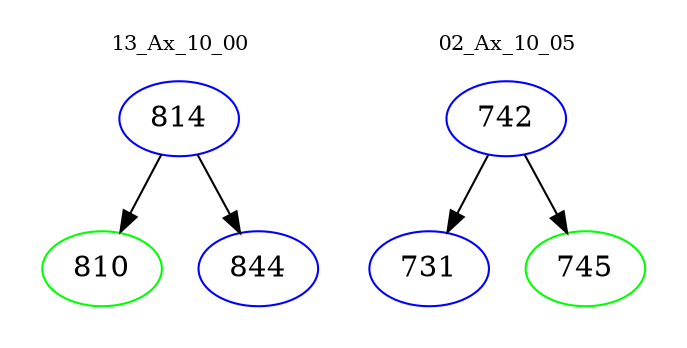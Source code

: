 digraph{
subgraph cluster_0 {
color = white
label = "13_Ax_10_00";
fontsize=10;
T0_814 [label="814", color="blue"]
T0_814 -> T0_810 [color="black"]
T0_810 [label="810", color="green"]
T0_814 -> T0_844 [color="black"]
T0_844 [label="844", color="blue"]
}
subgraph cluster_1 {
color = white
label = "02_Ax_10_05";
fontsize=10;
T1_742 [label="742", color="blue"]
T1_742 -> T1_731 [color="black"]
T1_731 [label="731", color="blue"]
T1_742 -> T1_745 [color="black"]
T1_745 [label="745", color="green"]
}
}

